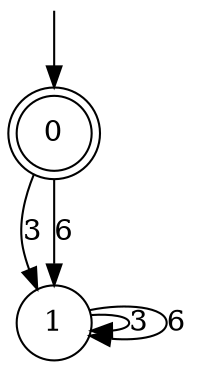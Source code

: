digraph g {

	s0 [shape="doublecircle" label="0"];
	s1 [shape="circle" label="1"];
	s0 -> s1 [label="3"];
	s0 -> s1 [label="6"];
	s1 -> s1 [label="3"];
	s1 -> s1 [label="6"];

__start0 [label="" shape="none" width="0" height="0"];
__start0 -> s0;

}
